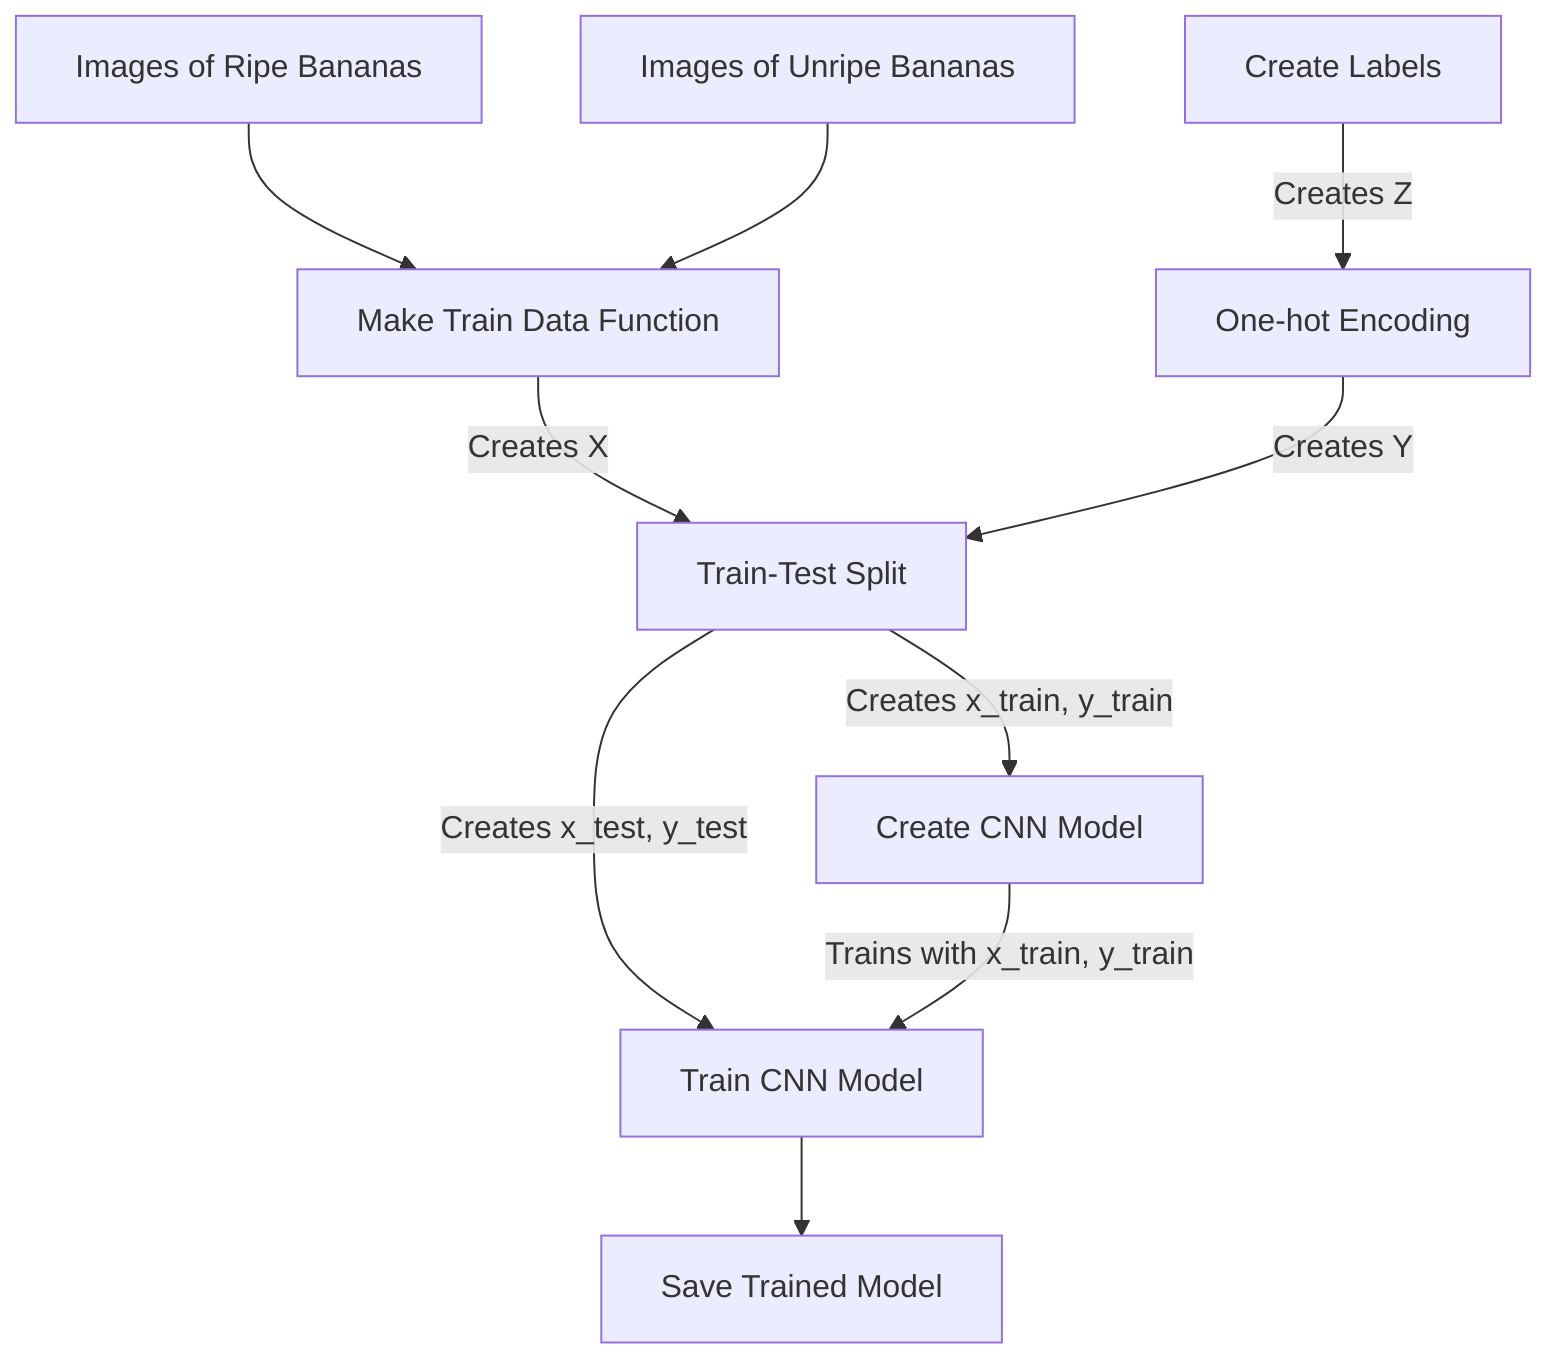 flowchart TD
    %% Data Sources
    A1["Images of Ripe Bananas"]
    A2["Images of Unripe Bananas"]
    
    %% Data Preprocessing
    B1["Make Train Data Function"]
    B2["Create Labels"]
    B3["One-hot Encoding"]
    
    %% Train-Test Split
    C1["Train-Test Split"]
    
    %% Model Development
    D1["Create CNN Model"]
    D2["Train CNN Model"]
    
    %% Model Output
    E1["Save Trained Model"]

    %% Data Flow and Dependencies
    A1 --> B1
    A2 --> B1
    B1 -->|Creates X| C1
    B2 -->|Creates Z| B3
    B3 -->|Creates Y| C1
    C1 -->|Creates x_train, y_train| D1
    C1 -->|Creates x_test, y_test| D2
    D1 -->|Trains with x_train, y_train| D2
    D2 --> E1